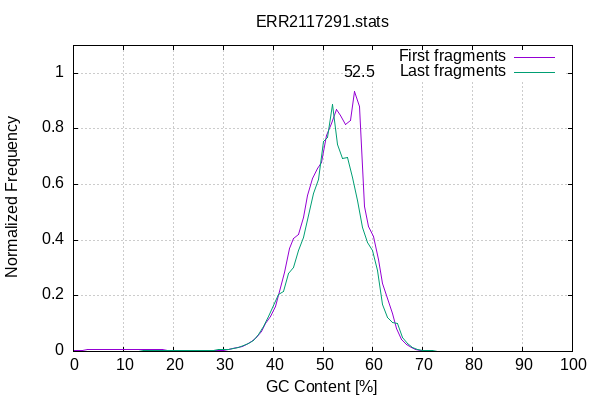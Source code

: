 
            set terminal png size 600,400 truecolor
            set output "ERR2117291-gc-content.png"
            set grid xtics ytics y2tics back lc rgb "#cccccc"
            set title "ERR2117291.stats" noenhanced
            set ylabel "Normalized Frequency"
            set xlabel "GC Content [%]"
            set yrange [0:1.1]
            set label sprintf("%.1f",52.51) at 52.51,1 front offset 1,0
            plot '-' smooth csplines with lines lc 1 title 'First fragments' , '-' smooth csplines with lines lc 2 title 'Last fragments'
        0	0.001960
0	0.001765
1	0.002340
1	0.003529
2	0.004369
2	0.004703
3	0.005791
3	0.006483
4	0.006928
4	0.007438
5	0.007968
5	0.008180
6	0.008348
6	0.008421
7	0.008429
7	0.008150
8	0.008163
8	0.007985
9	0.007977
9	0.007824
10	0.007473
10	0.007636
11	0.007331
11	0.007262
12	0.007260
12	0.007008
13	0.006884
13	0.006803
14	0.006696
14	0.006583
15	0.006433
15	0.006237
16	0.006073
16	0.005933
17	0.005777
17	0.005686
18	0.005653
18	0.005571
19	0.005333
19	0.005105
20	0.005007
20	0.004725
21	0.004554
21	0.004444
22	0.004314
22	0.004236
23	0.004068
23	0.003932
24	0.003873
24	0.003797
25	0.003868
25	0.003806
26	0.003833
26	0.003944
27	0.003918
27	0.004046
28	0.004120
28	0.004210
29	0.004761
29	0.004799
30	0.005022
30	0.005525
31	0.005947
31	0.006942
32	0.008688
32	0.010320
33	0.012511
33	0.015397
34	0.017408
34	0.020704
35	0.023895
35	0.031449
36	0.036670
36	0.040316
37	0.052018
37	0.066576
38	0.074772
38	0.090982
39	0.111832
39	0.118122
40	0.135068
40	0.147432
41	0.178855
41	0.212609
42	0.238532
42	0.281563
43	0.340136
43	0.371143
44	0.408194
44	0.400610
45	0.405683
45	0.429708
46	0.445742
46	0.514960
47	0.558016
47	0.568136
48	0.602072
48	0.651492
49	0.661230
50	0.687707
50	0.698909
51	0.781999
51	0.818590
52	0.820442
52	0.840061
53	0.894179
53	0.867145
54	0.813532
54	0.818755
55	0.823974
55	0.831339
56	0.833592
56	0.906674
57	1.000000
57	0.936622
58	0.664821
58	0.507922
59	0.480865
59	0.429731
60	0.428060
60	0.410532
61	0.349272
61	0.323084
62	0.274802
62	0.212885
63	0.199769
63	0.177132
64	0.139816
64	0.119046
65	0.079830
65	0.067253
66	0.046597
66	0.027795
67	0.023468
67	0.015804
68	0.011023
68	0.009183
69	0.006348
69	0.004338
70	0.003664
70	0.002537
71	0.001939
71	0.001351
72	0.000865
72	0.000642
73	0.000474
73	0.000327
74	0.000261
74	0.000185
75	0.000132
75	0.000075
76	0.000053
76	0.000038
77	0.000036
77	0.000033
78	0.000020
78	0.000017
79	0.000006
79	0.000004
80	0.000005
81	0.000004
82	0.000003
82	0.000002
84	0.000001
86	0.000000
88	0.000001
90	0.000000
93	0.000001
end
0	0.001028
0	0.000656
1	0.000645
1	0.000769
2	0.000890
2	0.000930
3	0.000982
3	0.001027
4	0.001073
4	0.001125
5	0.001166
5	0.001188
6	0.001204
6	0.001193
7	0.001254
7	0.001236
8	0.001238
8	0.001285
9	0.001349
9	0.001356
10	0.001381
10	0.001494
11	0.001508
11	0.001491
12	0.001503
12	0.001586
13	0.001646
13	0.001707
14	0.001850
14	0.001870
15	0.001948
15	0.001999
16	0.002092
16	0.002101
17	0.002196
17	0.002220
18	0.002296
18	0.002363
19	0.002425
19	0.002577
20	0.002593
20	0.002663
21	0.002812
21	0.003003
22	0.003060
22	0.003135
23	0.003224
23	0.003332
24	0.003368
24	0.003599
25	0.003854
25	0.003978
26	0.004162
26	0.004421
27	0.004632
27	0.004944
28	0.005284
28	0.005468
29	0.005562
29	0.005823
30	0.006555
30	0.007117
31	0.007532
31	0.008515
32	0.010045
32	0.011234
33	0.014198
33	0.017620
34	0.019302
34	0.023013
35	0.025116
35	0.032444
36	0.039944
36	0.042526
37	0.054741
37	0.070417
38	0.078366
38	0.098189
39	0.121259
39	0.133858
40	0.159379
40	0.168868
41	0.196414
41	0.216842
42	0.206741
42	0.225267
43	0.277372
43	0.284837
44	0.297307
44	0.305715
45	0.351038
45	0.378123
46	0.387886
46	0.433117
47	0.482202
47	0.497944
48	0.540730
48	0.598809
49	0.619761
50	0.738252
50	0.772518
51	0.785828
51	0.753219
52	0.777981
52	1.000000
53	0.756906
53	0.733099
54	0.667949
54	0.717347
55	0.716866
55	0.675043
56	0.663677
56	0.590784
57	0.550565
57	0.538377
58	0.475488
58	0.413534
59	0.402221
59	0.384500
60	0.382108
60	0.345367
61	0.305369
61	0.280509
62	0.189802
62	0.144590
63	0.133930
63	0.110621
64	0.104761
64	0.102609
65	0.102602
65	0.096091
66	0.065085
66	0.038431
67	0.032779
67	0.021592
68	0.014263
68	0.012362
69	0.008903
69	0.006758
70	0.005784
70	0.004331
71	0.003542
71	0.002916
72	0.002447
72	0.002027
73	0.001721
73	0.001514
74	0.001402
74	0.001177
75	0.001063
75	0.000919
76	0.000786
76	0.000720
77	0.000678
77	0.000653
78	0.000542
78	0.000512
79	0.000485
79	0.000474
80	0.000384
80	0.000339
81	0.000323
81	0.000284
82	0.000262
82	0.000261
83	0.000250
83	0.000210
84	0.000180
84	0.000169
85	0.000164
85	0.000140
86	0.000135
87	0.000101
87	0.000089
88	0.000086
89	0.000073
89	0.000058
90	0.000055
90	0.000052
91	0.000051
91	0.000055
92	0.000054
92	0.000038
93	0.000034
93	0.000037
94	0.000032
94	0.000030
95	0.000031
96	0.000022
96	0.000032
97	0.000030
97	0.000025
98	0.000019
99	0.000020
end
